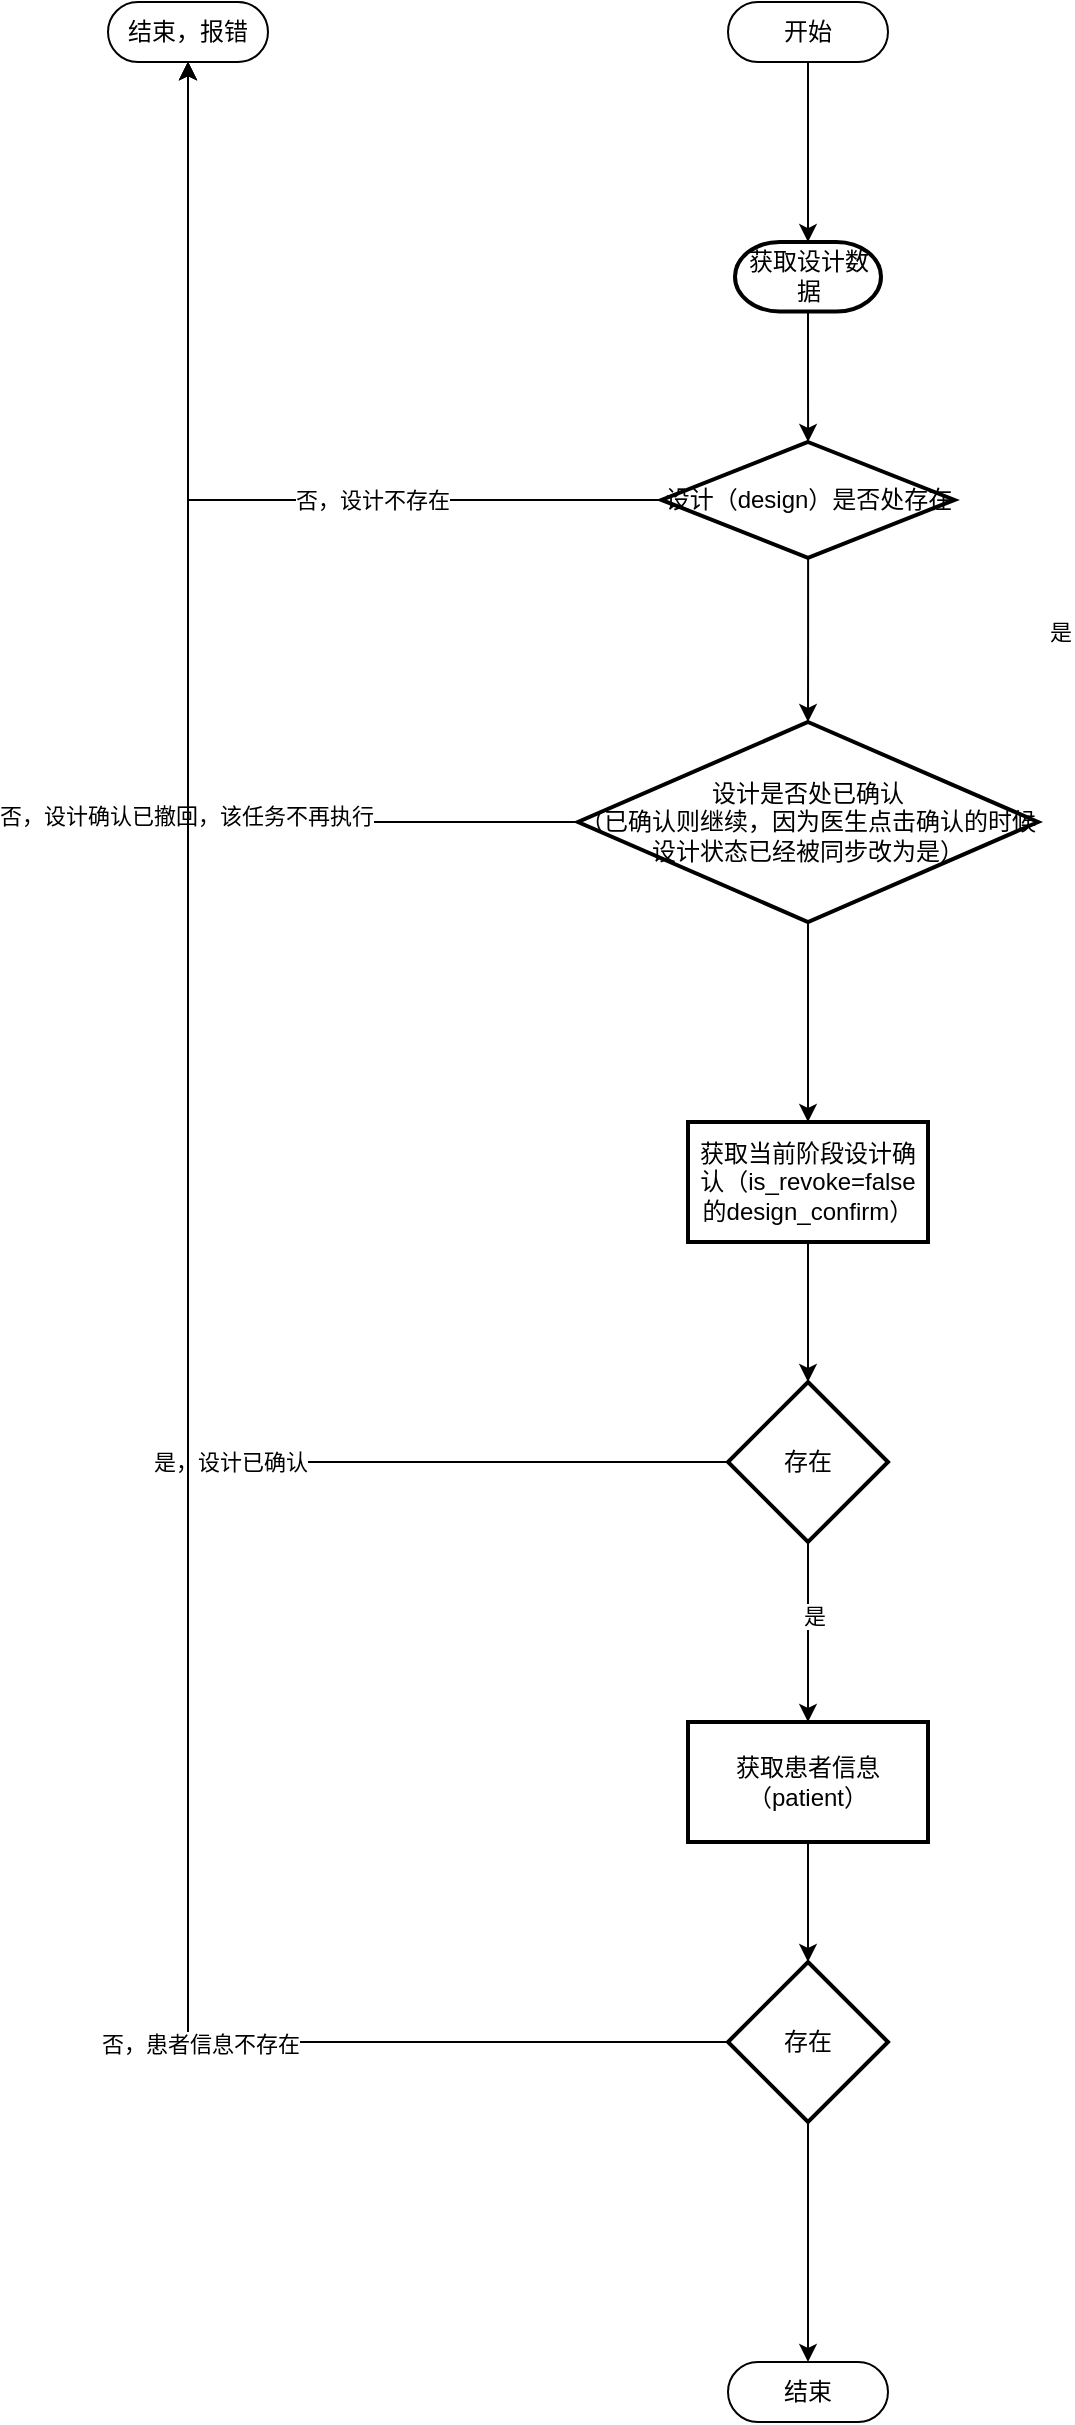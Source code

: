 <mxfile version="26.1.1">
  <diagram name="第 1 页" id="qlFL-PHHKUGrsNro6g1Y">
    <mxGraphModel dx="4298" dy="2845" grid="1" gridSize="10" guides="1" tooltips="1" connect="1" arrows="1" fold="1" page="1" pageScale="1" pageWidth="827" pageHeight="1169" math="0" shadow="0">
      <root>
        <mxCell id="0" />
        <mxCell id="1" parent="0" />
        <mxCell id="o53CzrR3rDvdkXvWrwgg-1" value="" style="edgeStyle=orthogonalEdgeStyle;rounded=0;orthogonalLoop=1;jettySize=auto;html=1;" edge="1" parent="1" source="o53CzrR3rDvdkXvWrwgg-2" target="o53CzrR3rDvdkXvWrwgg-12">
          <mxGeometry relative="1" as="geometry" />
        </mxCell>
        <mxCell id="o53CzrR3rDvdkXvWrwgg-2" value="开始" style="html=1;dashed=0;whiteSpace=wrap;shape=mxgraph.dfd.start" vertex="1" parent="1">
          <mxGeometry x="350" y="-120" width="80" height="30" as="geometry" />
        </mxCell>
        <mxCell id="o53CzrR3rDvdkXvWrwgg-3" style="edgeStyle=orthogonalEdgeStyle;rounded=0;orthogonalLoop=1;jettySize=auto;html=1;" edge="1" parent="1" source="o53CzrR3rDvdkXvWrwgg-14" target="o53CzrR3rDvdkXvWrwgg-7">
          <mxGeometry relative="1" as="geometry" />
        </mxCell>
        <mxCell id="o53CzrR3rDvdkXvWrwgg-4" value="否，设计不存在" style="edgeLabel;html=1;align=center;verticalAlign=middle;resizable=0;points=[];" connectable="0" vertex="1" parent="o53CzrR3rDvdkXvWrwgg-3">
          <mxGeometry x="-0.361" relative="1" as="geometry">
            <mxPoint as="offset" />
          </mxGeometry>
        </mxCell>
        <mxCell id="o53CzrR3rDvdkXvWrwgg-5" value="" style="edgeStyle=orthogonalEdgeStyle;rounded=0;orthogonalLoop=1;jettySize=auto;html=1;" edge="1" parent="1" source="o53CzrR3rDvdkXvWrwgg-14" target="o53CzrR3rDvdkXvWrwgg-9">
          <mxGeometry relative="1" as="geometry" />
        </mxCell>
        <mxCell id="o53CzrR3rDvdkXvWrwgg-6" value="是" style="edgeLabel;html=1;align=center;verticalAlign=middle;resizable=0;points=[];" connectable="0" vertex="1" parent="o53CzrR3rDvdkXvWrwgg-5">
          <mxGeometry x="-0.104" y="126" relative="1" as="geometry">
            <mxPoint as="offset" />
          </mxGeometry>
        </mxCell>
        <mxCell id="o53CzrR3rDvdkXvWrwgg-7" value="结束，报错" style="html=1;dashed=0;whiteSpace=wrap;shape=mxgraph.dfd.start" vertex="1" parent="1">
          <mxGeometry x="40" y="-120" width="80" height="30" as="geometry" />
        </mxCell>
        <mxCell id="o53CzrR3rDvdkXvWrwgg-8" value="" style="edgeStyle=orthogonalEdgeStyle;rounded=0;orthogonalLoop=1;jettySize=auto;html=1;" edge="1" parent="1" source="o53CzrR3rDvdkXvWrwgg-9" target="o53CzrR3rDvdkXvWrwgg-16">
          <mxGeometry relative="1" as="geometry" />
        </mxCell>
        <mxCell id="o53CzrR3rDvdkXvWrwgg-9" value="设计是否处已确认&lt;div&gt;（已确认则继续，因为医生点击确认的时候设计状态已经被同步改为是）&lt;/div&gt;" style="strokeWidth=2;html=1;shape=mxgraph.flowchart.decision;whiteSpace=wrap;" vertex="1" parent="1">
          <mxGeometry x="275" y="240" width="230" height="100" as="geometry" />
        </mxCell>
        <mxCell id="o53CzrR3rDvdkXvWrwgg-10" style="edgeStyle=orthogonalEdgeStyle;rounded=0;orthogonalLoop=1;jettySize=auto;html=1;entryX=0.5;entryY=0.5;entryDx=0;entryDy=15;entryPerimeter=0;" edge="1" parent="1" source="o53CzrR3rDvdkXvWrwgg-9" target="o53CzrR3rDvdkXvWrwgg-7">
          <mxGeometry relative="1" as="geometry" />
        </mxCell>
        <mxCell id="o53CzrR3rDvdkXvWrwgg-11" value="否，设计确认已撤回，该任务不再执行" style="edgeLabel;html=1;align=center;verticalAlign=middle;resizable=0;points=[];" connectable="0" vertex="1" parent="o53CzrR3rDvdkXvWrwgg-10">
          <mxGeometry x="-0.312" y="1" relative="1" as="geometry">
            <mxPoint as="offset" />
          </mxGeometry>
        </mxCell>
        <object label="获取设计数据" test="哦哦" id="o53CzrR3rDvdkXvWrwgg-12">
          <mxCell style="strokeWidth=2;html=1;shape=mxgraph.flowchart.terminator;whiteSpace=wrap;" vertex="1" parent="1">
            <mxGeometry x="353.5" y="0.004" width="73" height="34.737" as="geometry" />
          </mxCell>
        </object>
        <mxCell id="o53CzrR3rDvdkXvWrwgg-13" value="" style="edgeStyle=orthogonalEdgeStyle;rounded=0;orthogonalLoop=1;jettySize=auto;html=1;" edge="1" parent="1" source="o53CzrR3rDvdkXvWrwgg-12" target="o53CzrR3rDvdkXvWrwgg-14">
          <mxGeometry relative="1" as="geometry" />
        </mxCell>
        <mxCell id="o53CzrR3rDvdkXvWrwgg-14" value="设计（design）是否处存在" style="strokeWidth=2;html=1;shape=mxgraph.flowchart.decision;whiteSpace=wrap;" vertex="1" parent="1">
          <mxGeometry x="316.75" y="100" width="146.5" height="57.89" as="geometry" />
        </mxCell>
        <mxCell id="o53CzrR3rDvdkXvWrwgg-15" value="" style="edgeStyle=orthogonalEdgeStyle;rounded=0;orthogonalLoop=1;jettySize=auto;html=1;" edge="1" parent="1" source="o53CzrR3rDvdkXvWrwgg-16" target="o53CzrR3rDvdkXvWrwgg-21">
          <mxGeometry relative="1" as="geometry" />
        </mxCell>
        <mxCell id="o53CzrR3rDvdkXvWrwgg-16" value="获取当前阶段设计确认（is_revoke=false的design_confirm）" style="whiteSpace=wrap;html=1;strokeWidth=2;" vertex="1" parent="1">
          <mxGeometry x="330" y="440" width="120" height="60" as="geometry" />
        </mxCell>
        <mxCell id="o53CzrR3rDvdkXvWrwgg-17" style="edgeStyle=orthogonalEdgeStyle;rounded=0;orthogonalLoop=1;jettySize=auto;html=1;" edge="1" parent="1" source="o53CzrR3rDvdkXvWrwgg-21" target="o53CzrR3rDvdkXvWrwgg-7">
          <mxGeometry relative="1" as="geometry" />
        </mxCell>
        <mxCell id="o53CzrR3rDvdkXvWrwgg-18" value="是，设计已确认" style="edgeLabel;html=1;align=center;verticalAlign=middle;resizable=0;points=[];" connectable="0" vertex="1" parent="o53CzrR3rDvdkXvWrwgg-17">
          <mxGeometry x="-0.486" relative="1" as="geometry">
            <mxPoint as="offset" />
          </mxGeometry>
        </mxCell>
        <mxCell id="o53CzrR3rDvdkXvWrwgg-19" value="" style="edgeStyle=orthogonalEdgeStyle;rounded=0;orthogonalLoop=1;jettySize=auto;html=1;" edge="1" parent="1" source="o53CzrR3rDvdkXvWrwgg-21" target="o53CzrR3rDvdkXvWrwgg-23">
          <mxGeometry relative="1" as="geometry" />
        </mxCell>
        <mxCell id="o53CzrR3rDvdkXvWrwgg-20" value="是" style="edgeLabel;html=1;align=center;verticalAlign=middle;resizable=0;points=[];" connectable="0" vertex="1" parent="o53CzrR3rDvdkXvWrwgg-19">
          <mxGeometry x="-0.175" y="3" relative="1" as="geometry">
            <mxPoint as="offset" />
          </mxGeometry>
        </mxCell>
        <mxCell id="o53CzrR3rDvdkXvWrwgg-21" value="存在" style="rhombus;whiteSpace=wrap;html=1;strokeWidth=2;" vertex="1" parent="1">
          <mxGeometry x="350" y="570" width="80" height="80" as="geometry" />
        </mxCell>
        <mxCell id="o53CzrR3rDvdkXvWrwgg-22" value="" style="edgeStyle=orthogonalEdgeStyle;rounded=0;orthogonalLoop=1;jettySize=auto;html=1;" edge="1" parent="1" source="o53CzrR3rDvdkXvWrwgg-23" target="o53CzrR3rDvdkXvWrwgg-25">
          <mxGeometry relative="1" as="geometry" />
        </mxCell>
        <mxCell id="o53CzrR3rDvdkXvWrwgg-23" value="获取患者信息（patient）" style="whiteSpace=wrap;html=1;strokeWidth=2;" vertex="1" parent="1">
          <mxGeometry x="330" y="740" width="120" height="60" as="geometry" />
        </mxCell>
        <mxCell id="o53CzrR3rDvdkXvWrwgg-24" value="" style="edgeStyle=orthogonalEdgeStyle;rounded=0;orthogonalLoop=1;jettySize=auto;html=1;" edge="1" parent="1" source="o53CzrR3rDvdkXvWrwgg-25" target="o53CzrR3rDvdkXvWrwgg-28">
          <mxGeometry relative="1" as="geometry">
            <mxPoint x="390" y="1030" as="targetPoint" />
          </mxGeometry>
        </mxCell>
        <mxCell id="o53CzrR3rDvdkXvWrwgg-25" value="存在" style="rhombus;whiteSpace=wrap;html=1;strokeWidth=2;" vertex="1" parent="1">
          <mxGeometry x="350" y="860" width="80" height="80" as="geometry" />
        </mxCell>
        <mxCell id="o53CzrR3rDvdkXvWrwgg-26" style="edgeStyle=orthogonalEdgeStyle;rounded=0;orthogonalLoop=1;jettySize=auto;html=1;entryX=0.5;entryY=0.5;entryDx=0;entryDy=15.0;entryPerimeter=0;" edge="1" parent="1" source="o53CzrR3rDvdkXvWrwgg-25" target="o53CzrR3rDvdkXvWrwgg-7">
          <mxGeometry relative="1" as="geometry" />
        </mxCell>
        <mxCell id="o53CzrR3rDvdkXvWrwgg-27" value="否，患者信息不存在" style="edgeLabel;html=1;align=center;verticalAlign=middle;resizable=0;points=[];" connectable="0" vertex="1" parent="o53CzrR3rDvdkXvWrwgg-26">
          <mxGeometry x="-0.581" y="1" relative="1" as="geometry">
            <mxPoint as="offset" />
          </mxGeometry>
        </mxCell>
        <mxCell id="o53CzrR3rDvdkXvWrwgg-28" value="结束" style="html=1;dashed=0;whiteSpace=wrap;shape=mxgraph.dfd.start" vertex="1" parent="1">
          <mxGeometry x="350" y="1060" width="80" height="30" as="geometry" />
        </mxCell>
      </root>
    </mxGraphModel>
  </diagram>
</mxfile>
